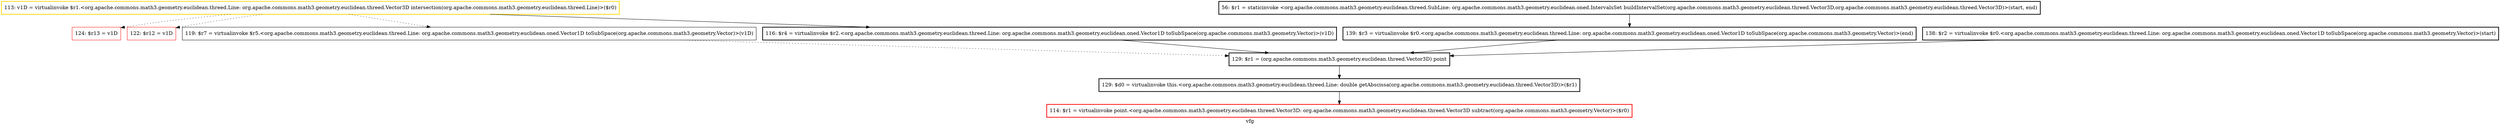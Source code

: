 digraph "vfg" {
    label="vfg";
node [shape=box];
"113: v1D = virtualinvoke $r1.<org.apache.commons.math3.geometry.euclidean.threed.Line: org.apache.commons.math3.geometry.euclidean.threed.Vector3D intersection(org.apache.commons.math3.geometry.euclidean.threed.Line)>($r0)" [style=bold] [color=gold]
"114: $r1 = virtualinvoke point.<org.apache.commons.math3.geometry.euclidean.threed.Vector3D: org.apache.commons.math3.geometry.euclidean.threed.Vector3D subtract(org.apache.commons.math3.geometry.Vector)>($r0)" [style=bold] [color=red]
"129: $d0 = virtualinvoke this.<org.apache.commons.math3.geometry.euclidean.threed.Line: double getAbscissa(org.apache.commons.math3.geometry.euclidean.threed.Vector3D)>($r1)" [style=bold]
"129: $r1 = (org.apache.commons.math3.geometry.euclidean.threed.Vector3D) point" [style=bold]
"124: $r13 = v1D" [color=red]
"122: $r12 = v1D" [color=red]
"119: $r7 = virtualinvoke $r5.<org.apache.commons.math3.geometry.euclidean.threed.Line: org.apache.commons.math3.geometry.euclidean.oned.Vector1D toSubSpace(org.apache.commons.math3.geometry.Vector)>(v1D)"
"116: $r4 = virtualinvoke $r2.<org.apache.commons.math3.geometry.euclidean.threed.Line: org.apache.commons.math3.geometry.euclidean.oned.Vector1D toSubSpace(org.apache.commons.math3.geometry.Vector)>(v1D)" [style=bold]
"139: $r3 = virtualinvoke $r0.<org.apache.commons.math3.geometry.euclidean.threed.Line: org.apache.commons.math3.geometry.euclidean.oned.Vector1D toSubSpace(org.apache.commons.math3.geometry.Vector)>(end)" [style=bold]
"138: $r2 = virtualinvoke $r0.<org.apache.commons.math3.geometry.euclidean.threed.Line: org.apache.commons.math3.geometry.euclidean.oned.Vector1D toSubSpace(org.apache.commons.math3.geometry.Vector)>(start)" [style=bold]
"56: $r1 = staticinvoke <org.apache.commons.math3.geometry.euclidean.threed.SubLine: org.apache.commons.math3.geometry.euclidean.oned.IntervalsSet buildIntervalSet(org.apache.commons.math3.geometry.euclidean.threed.Vector3D,org.apache.commons.math3.geometry.euclidean.threed.Vector3D)>(start, end)" [style=bold]
"129: $r1 = (org.apache.commons.math3.geometry.euclidean.threed.Vector3D) point"->"129: $d0 = virtualinvoke this.<org.apache.commons.math3.geometry.euclidean.threed.Line: double getAbscissa(org.apache.commons.math3.geometry.euclidean.threed.Vector3D)>($r1)";

"113: v1D = virtualinvoke $r1.<org.apache.commons.math3.geometry.euclidean.threed.Line: org.apache.commons.math3.geometry.euclidean.threed.Vector3D intersection(org.apache.commons.math3.geometry.euclidean.threed.Line)>($r0)"->"119: $r7 = virtualinvoke $r5.<org.apache.commons.math3.geometry.euclidean.threed.Line: org.apache.commons.math3.geometry.euclidean.oned.Vector1D toSubSpace(org.apache.commons.math3.geometry.Vector)>(v1D)" [style=dotted];

"113: v1D = virtualinvoke $r1.<org.apache.commons.math3.geometry.euclidean.threed.Line: org.apache.commons.math3.geometry.euclidean.threed.Vector3D intersection(org.apache.commons.math3.geometry.euclidean.threed.Line)>($r0)"->"122: $r12 = v1D" [style=dotted];

"113: v1D = virtualinvoke $r1.<org.apache.commons.math3.geometry.euclidean.threed.Line: org.apache.commons.math3.geometry.euclidean.threed.Vector3D intersection(org.apache.commons.math3.geometry.euclidean.threed.Line)>($r0)"->"124: $r13 = v1D" [style=dotted];

"113: v1D = virtualinvoke $r1.<org.apache.commons.math3.geometry.euclidean.threed.Line: org.apache.commons.math3.geometry.euclidean.threed.Vector3D intersection(org.apache.commons.math3.geometry.euclidean.threed.Line)>($r0)"->"116: $r4 = virtualinvoke $r2.<org.apache.commons.math3.geometry.euclidean.threed.Line: org.apache.commons.math3.geometry.euclidean.oned.Vector1D toSubSpace(org.apache.commons.math3.geometry.Vector)>(v1D)";

"129: $d0 = virtualinvoke this.<org.apache.commons.math3.geometry.euclidean.threed.Line: double getAbscissa(org.apache.commons.math3.geometry.euclidean.threed.Vector3D)>($r1)"->"114: $r1 = virtualinvoke point.<org.apache.commons.math3.geometry.euclidean.threed.Vector3D: org.apache.commons.math3.geometry.euclidean.threed.Vector3D subtract(org.apache.commons.math3.geometry.Vector)>($r0)";

"119: $r7 = virtualinvoke $r5.<org.apache.commons.math3.geometry.euclidean.threed.Line: org.apache.commons.math3.geometry.euclidean.oned.Vector1D toSubSpace(org.apache.commons.math3.geometry.Vector)>(v1D)"->"129: $r1 = (org.apache.commons.math3.geometry.euclidean.threed.Vector3D) point" [style=dotted];

"116: $r4 = virtualinvoke $r2.<org.apache.commons.math3.geometry.euclidean.threed.Line: org.apache.commons.math3.geometry.euclidean.oned.Vector1D toSubSpace(org.apache.commons.math3.geometry.Vector)>(v1D)"->"129: $r1 = (org.apache.commons.math3.geometry.euclidean.threed.Vector3D) point";

"139: $r3 = virtualinvoke $r0.<org.apache.commons.math3.geometry.euclidean.threed.Line: org.apache.commons.math3.geometry.euclidean.oned.Vector1D toSubSpace(org.apache.commons.math3.geometry.Vector)>(end)"->"129: $r1 = (org.apache.commons.math3.geometry.euclidean.threed.Vector3D) point";

"138: $r2 = virtualinvoke $r0.<org.apache.commons.math3.geometry.euclidean.threed.Line: org.apache.commons.math3.geometry.euclidean.oned.Vector1D toSubSpace(org.apache.commons.math3.geometry.Vector)>(start)"->"129: $r1 = (org.apache.commons.math3.geometry.euclidean.threed.Vector3D) point";

"56: $r1 = staticinvoke <org.apache.commons.math3.geometry.euclidean.threed.SubLine: org.apache.commons.math3.geometry.euclidean.oned.IntervalsSet buildIntervalSet(org.apache.commons.math3.geometry.euclidean.threed.Vector3D,org.apache.commons.math3.geometry.euclidean.threed.Vector3D)>(start, end)"->"139: $r3 = virtualinvoke $r0.<org.apache.commons.math3.geometry.euclidean.threed.Line: org.apache.commons.math3.geometry.euclidean.oned.Vector1D toSubSpace(org.apache.commons.math3.geometry.Vector)>(end)";

}